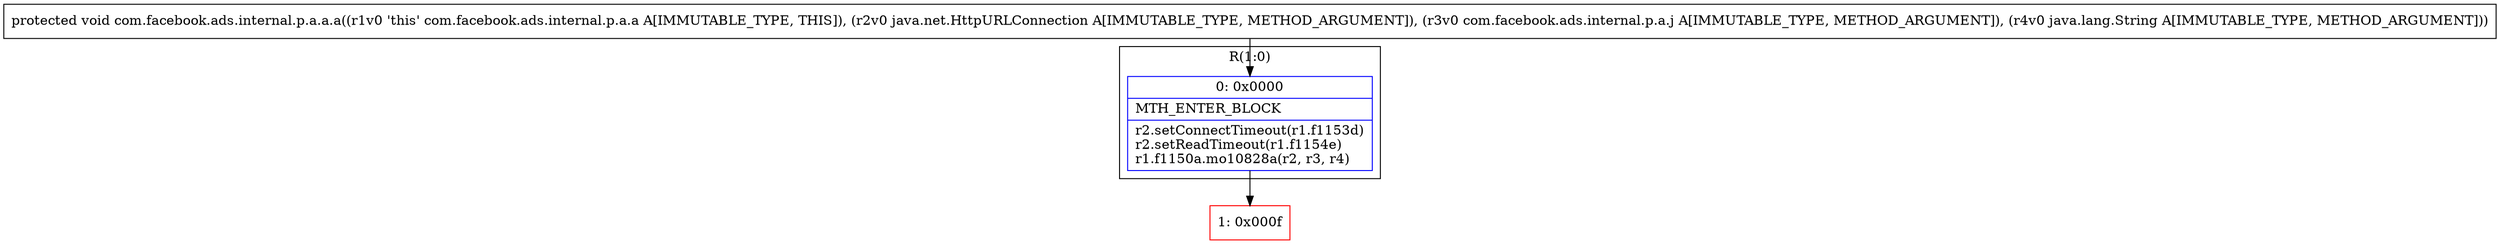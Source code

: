 digraph "CFG forcom.facebook.ads.internal.p.a.a.a(Ljava\/net\/HttpURLConnection;Lcom\/facebook\/ads\/internal\/p\/a\/j;Ljava\/lang\/String;)V" {
subgraph cluster_Region_1129810790 {
label = "R(1:0)";
node [shape=record,color=blue];
Node_0 [shape=record,label="{0\:\ 0x0000|MTH_ENTER_BLOCK\l|r2.setConnectTimeout(r1.f1153d)\lr2.setReadTimeout(r1.f1154e)\lr1.f1150a.mo10828a(r2, r3, r4)\l}"];
}
Node_1 [shape=record,color=red,label="{1\:\ 0x000f}"];
MethodNode[shape=record,label="{protected void com.facebook.ads.internal.p.a.a.a((r1v0 'this' com.facebook.ads.internal.p.a.a A[IMMUTABLE_TYPE, THIS]), (r2v0 java.net.HttpURLConnection A[IMMUTABLE_TYPE, METHOD_ARGUMENT]), (r3v0 com.facebook.ads.internal.p.a.j A[IMMUTABLE_TYPE, METHOD_ARGUMENT]), (r4v0 java.lang.String A[IMMUTABLE_TYPE, METHOD_ARGUMENT])) }"];
MethodNode -> Node_0;
Node_0 -> Node_1;
}

